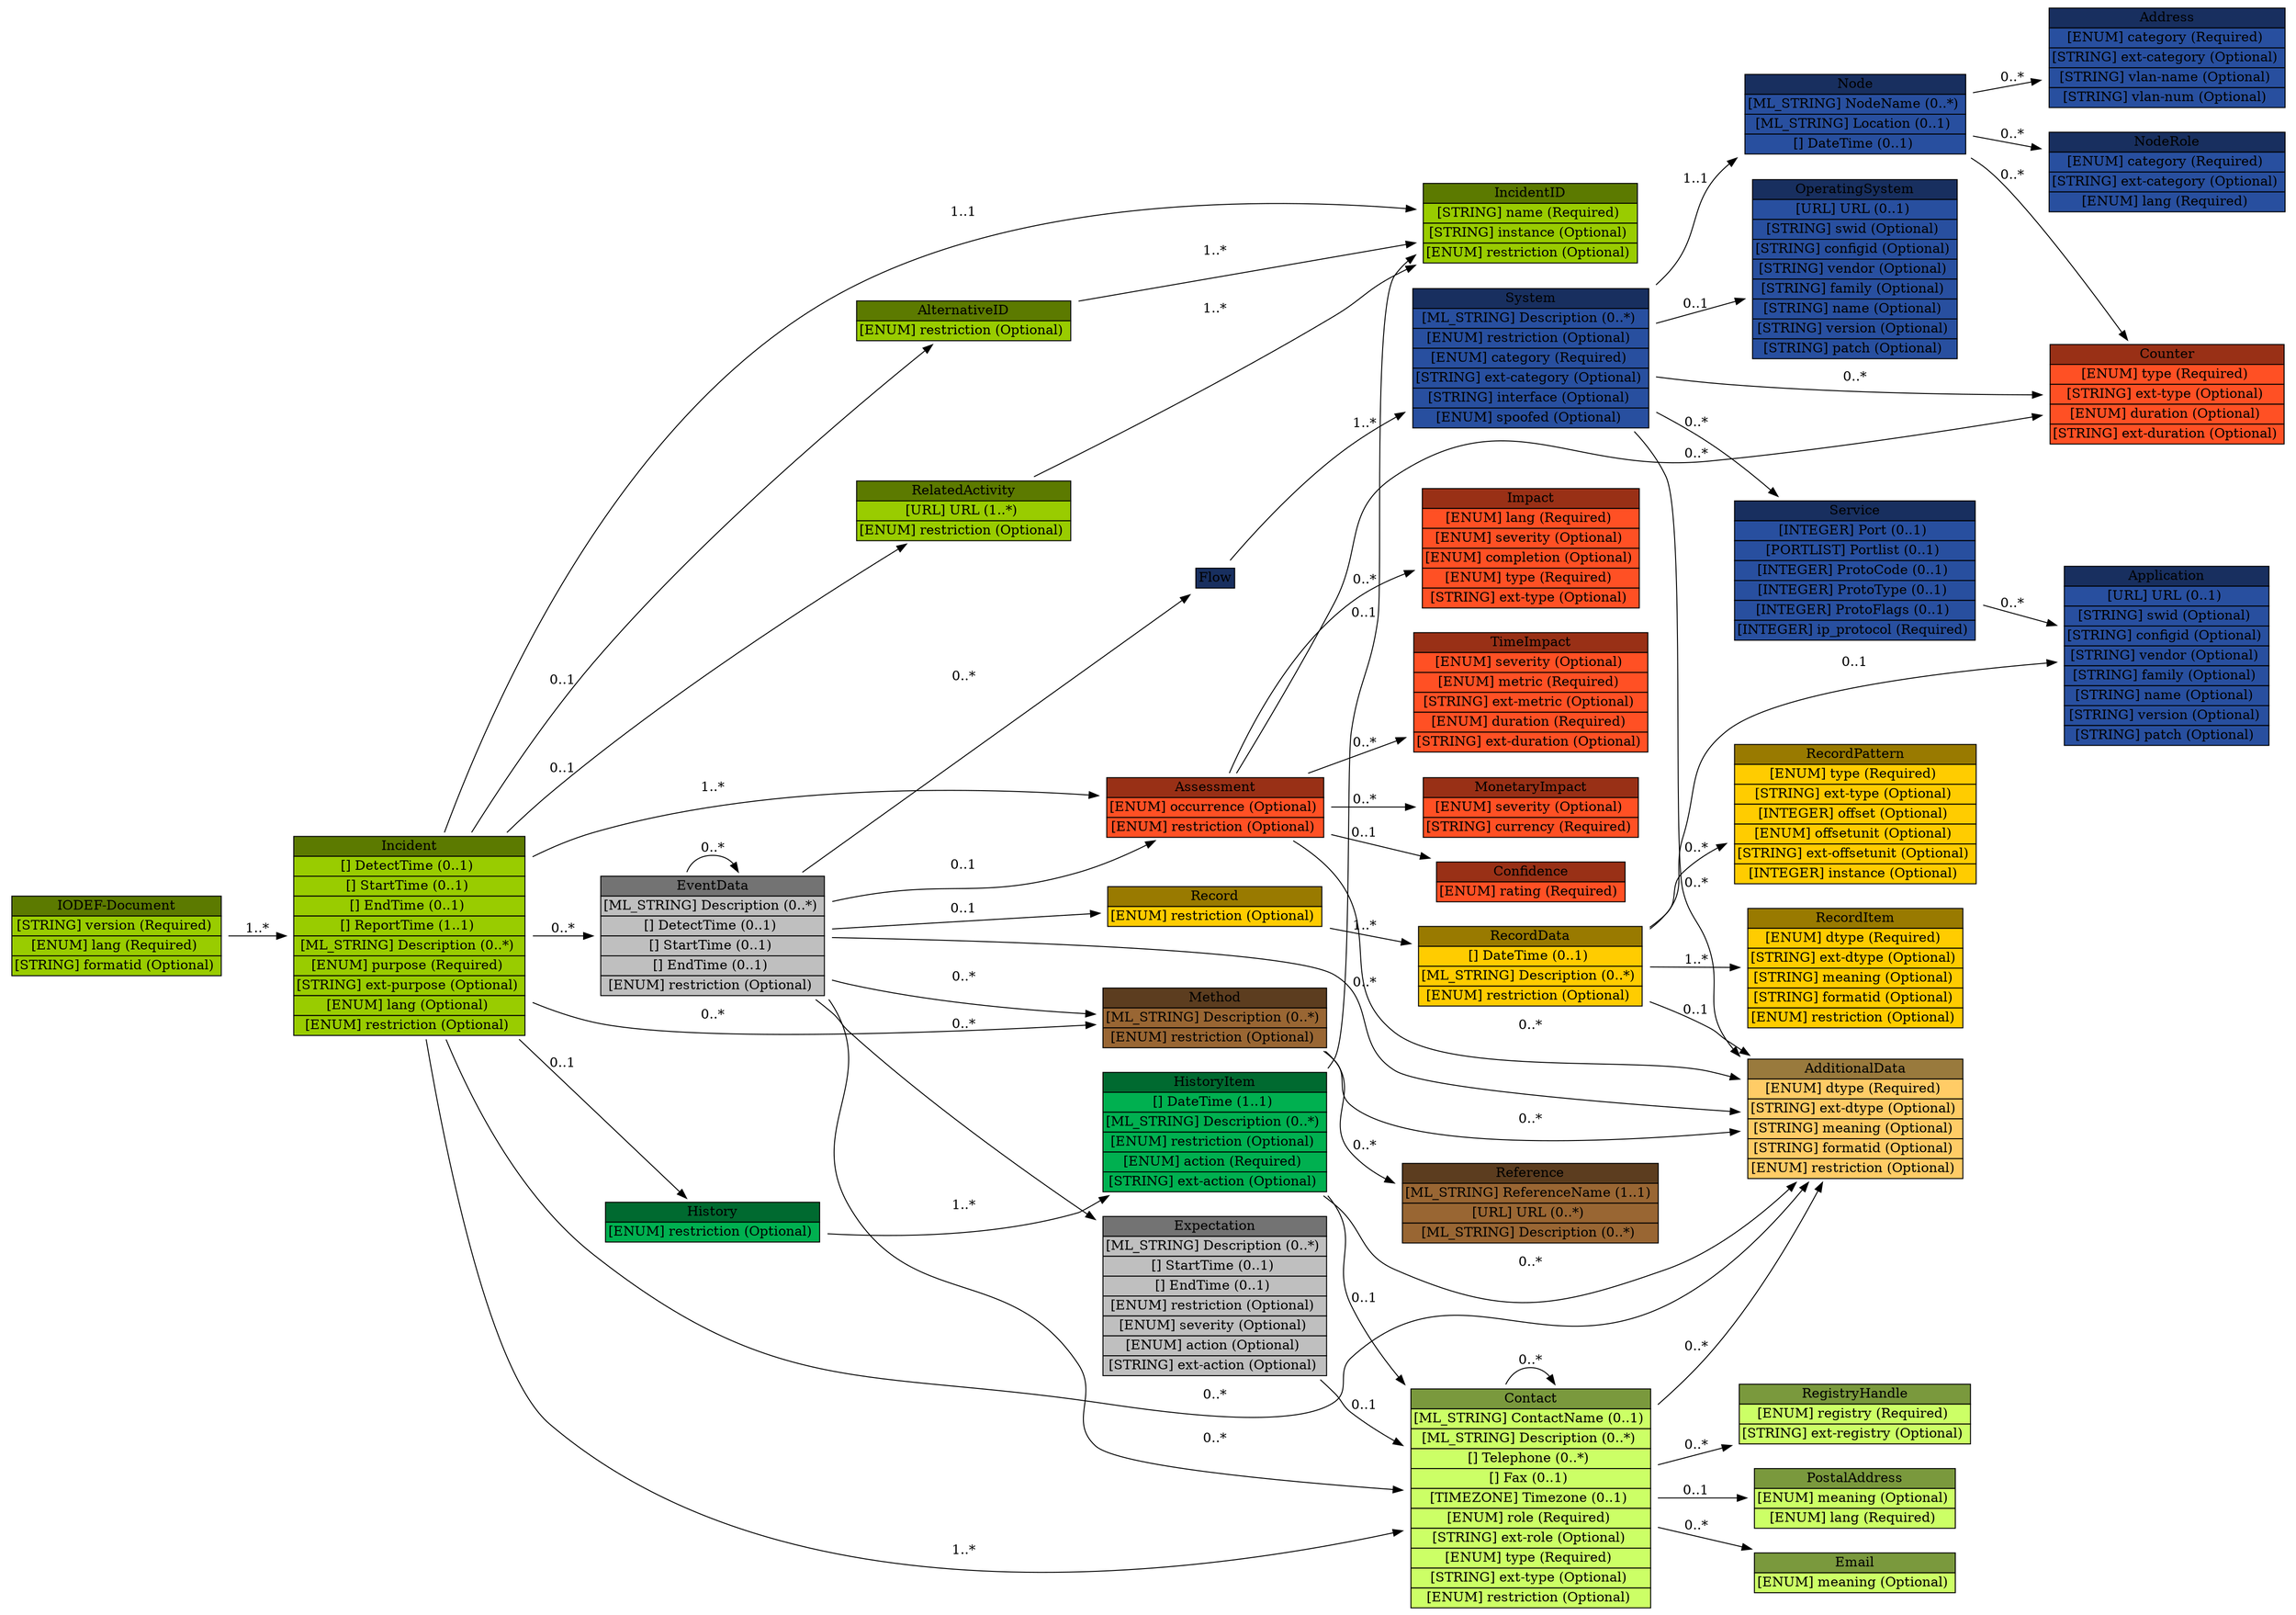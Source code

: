 digraph "IODEF-Document" {
	graph [bb="0,0,2024,1690.5",
		rankdir=LR
	];
	node [label="\N"];
	"IODEF-Document"	 [height=1.2778,
		label=<<table BORDER="0" CELLBORDER="1" CELLSPACING="0"> <tr > <td BGCOLOR="#5c7a00" HREF="/idmef_parser/IODEF/IODEF-Document.html" TITLE="The IODEF-Document class is the top level class in the IODEF data model. All IODEF documents are an instance of this class. ">IODEF-Document</td> </tr>" %<tr><td BGCOLOR="#99CC00"  HREF="/idmef_parser/IODEF/IODEF-Document.html" TITLE="The IODEF specification version number to which this IODEF document conforms.  The value of this attribute MUST be &quot;1.00&quot;">[STRING] version (Required) </td></tr>%<tr><td BGCOLOR="#99CC00"  HREF="/idmef_parser/IODEF/IODEF-Document.html" TITLE="A valid language code per RFC 4646 [7] constrained by the definition of &quot;xs:language&quot;.  The interpretation of this code is described in Section 6.">[ENUM] lang (Required) </td></tr>%<tr><td BGCOLOR="#99CC00"  HREF="/idmef_parser/IODEF/IODEF-Document.html" TITLE="A free-form string to convey processing instructions to the recipient of the document.  Its semantics must be negotiated out-of-band.">[STRING] formatid (Optional) </td></tr>%</table>>,
		pos="97.5,1348.5",
		shape=plaintext,
		width=2.7083];
	Incident	 [height=3.0278,
		label=<<table BORDER="0" CELLBORDER="1" CELLSPACING="0"> <tr > <td BGCOLOR="#5c7a00" HREF="/idmef_parser/IODEF/Incident.html" TITLE="Every incident is represented by an instance of the Incident class. This class provides a standardized representation for commonly exchanged incident data. ">Incident</td> </tr>" %<tr><td BGCOLOR="#99CC00"  HREF="/idmef_parser/IODEF/Incident.html" TITLE="The time the incident was first detected.">[] DetectTime (0..1) </td></tr>%<tr><td BGCOLOR="#99CC00"  HREF="/idmef_parser/IODEF/Incident.html" TITLE="The time the incident started.">[] StartTime (0..1) </td></tr>%<tr><td BGCOLOR="#99CC00"  HREF="/idmef_parser/IODEF/Incident.html" TITLE="The time the incident ended.">[] EndTime (0..1) </td></tr>%<tr><td BGCOLOR="#99CC00"  HREF="/idmef_parser/IODEF/Incident.html" TITLE="The time the incident was reported.">[] ReportTime (1..1) </td></tr>%<tr><td BGCOLOR="#99CC00"  HREF="/idmef_parser/IODEF/Incident.html" TITLE="A free-form textual description of the incident.">[ML_STRING] Description (0..*) </td></tr>%<tr><td BGCOLOR="#99CC00"  HREF="/idmef_parser/IODEF/Incident.html" TITLE="The purpose attribute represents the reason why the IODEF document was created.  It is closely related to the Expectation class (Section 3.13).  This attribute is defined as an enumerated list:">[ENUM] purpose (Required) </td></tr>%<tr><td BGCOLOR="#99CC00"  HREF="/idmef_parser/IODEF/Incident.html" TITLE="A means by which to extend the purpose attribute.  See Section 5.1.">[STRING] ext-purpose (Optional) </td></tr>%<tr><td BGCOLOR="#99CC00"  HREF="/idmef_parser/IODEF/Incident.html" TITLE="A valid language code per RFC 4646 [7] constrained by the definition of &quot;xs:language&quot;.  The interpretation of this code is described in Section 6.">[ENUM] lang (Optional) </td></tr>%<tr><td BGCOLOR="#99CC00"  HREF="/idmef_parser/IODEF/Incident.html" TITLE="This attribute indicates the disclosure guidelines to which the sender expects the recipient to adhere for the information represented in this class and its children.  This guideline provides no security since there are no specified technical means to ensure that the recipient of the document handles the information as the sender requested.">[ENUM] restriction (Optional) </td></tr>%</table>>,
		pos="359,1348.5",
		shape=plaintext,
		width=2.9444];
	"IODEF-Document" -> Incident	 [label="1..*",
		lp="224,1356",
		pos="e,252.58,1348.5 195.13,1348.5 210.5,1348.5 226.53,1348.5 242.28,1348.5"];
	IncidentID	 [height=1.2778,
		label=<<table BORDER="0" CELLBORDER="1" CELLSPACING="0"> <tr > <td BGCOLOR="#5c7a00" HREF="/idmef_parser/IODEF/IncidentID.html" TITLE="The IncidentID class represents an incident tracking number that is unique in the context of the CSIRT and identifies the activity characterized in an IODEF Document. This identifier would serve as an index into the CSIRT incident handling system. The combination of the name attribute and the string in the element content MUST be a globally unique identifier describing the activity. Documents generated by a given CSIRT MUST NOT reuse the same value unless they are referencing the same incident. ">IncidentID</td> </tr>" %<tr><td BGCOLOR="#99CC00"  HREF="/idmef_parser/IODEF/IncidentID.html" TITLE="An identifier describing the CSIRT that created the document.  In order to have a globally unique CSIRT name, the fully qualified domain name associated with the CSIRT MUST be used.">[STRING] name (Required) </td></tr>%<tr><td BGCOLOR="#99CC00"  HREF="/idmef_parser/IODEF/IncidentID.html" TITLE="An identifier referencing a subset of the named incident.">[STRING] instance (Optional) </td></tr>%<tr><td BGCOLOR="#99CC00"  HREF="/idmef_parser/IODEF/IncidentID.html" TITLE="This attribute has been defined in Section 3.2.">[ENUM] restriction (Optional) </td></tr>%</table>>,
		pos="1353.5,1590.5",
		shape=plaintext,
		width=2.6944];
	Incident -> IncidentID	 [label="1..1",
		lp="850,1636",
		pos="e,1256.4,1605.5 431.57,1457.7 457.05,1489.4 488.18,1521.4 523,1543.5 613.29,1600.9 647.21,1598.5 753,1614.5 924.31,1640.3 1126.1,\
1622.5 1246.4,1606.8"];
	AlternativeID	 [height=0.69444,
		label=<<table BORDER="0" CELLBORDER="1" CELLSPACING="0"> <tr > <td BGCOLOR="#5c7a00" HREF="/idmef_parser/IODEF/AlternativeID.html" TITLE="The AlternativeID class lists the incident tracking numbers used by CSIRTs, other than the one generating the document, to refer to the identical activity described the IODEF document. A tracking number listed as an AlternativeID references the same incident detected by ">AlternativeID</td> </tr>" %<tr><td BGCOLOR="#99CC00"  HREF="/idmef_parser/IODEF/AlternativeID.html" TITLE="This attribute has been defined in Section 3.2.">[ENUM] restriction (Optional) </td></tr>%</table>>,
		pos="850,1580.5",
		shape=plaintext,
		width=2.6944];
	Incident -> AlternativeID	 [label="0..1",
		lp="494,1488",
		pos="e,752.71,1568.2 465.01,1453.7 470.96,1458.5 476.98,1463.1 483,1467.5 559.84,1523.1 664.64,1551.8 742.4,1566.3"];
	RelatedActivity	 [height=0.98611,
		label=<<table BORDER="0" CELLBORDER="1" CELLSPACING="0"> <tr > <td BGCOLOR="#5c7a00" HREF="/idmef_parser/IODEF/RelatedActivity.html" TITLE="The RelatedActivity class lists either incident tracking numbers of incidents or URLs (not both) that refer to activity related to the one described in the IODEF document. These references may be to local incident tracking numbers or to those of other CSIRTs. ">RelatedActivity</td> </tr>" %<tr><td BGCOLOR="#99CC00"  HREF="/idmef_parser/IODEF/RelatedActivity.html" TITLE="A URL to activity related to this incident.">[URL] URL (1..*) </td></tr>%<tr><td BGCOLOR="#99CC00"  HREF="/idmef_parser/IODEF/RelatedActivity.html" TITLE="This attribute has been defined in Section 3.2.">[ENUM] restriction (Optional) </td></tr>%</table>>,
		pos="850,1490.5",
		shape=plaintext,
		width=2.6944];
	Incident -> RelatedActivity	 [label="0..1",
		lp="494,1456",
		pos="e,752.89,1492.4 465.27,1428.6 483.73,1439.6 503.35,1449.4 523,1456.5 593.41,1481.8 677.48,1490.1 742.61,1492.1"];
	Assessment	 [height=0.98611,
		label=<<table BORDER="0" CELLBORDER="1" CELLSPACING="0"> <tr > <td BGCOLOR="#993016" HREF="/idmef_parser/IODEF/Assessment.html" TITLE="The Assessment class describes the technical and non-technical repercussions of the incident on the CSIRT&#39;s constituency. ">Assessment</td> </tr>" %<tr><td BGCOLOR="#FF5024"  HREF="/idmef_parser/IODEF/Assessment.html" TITLE="Specifies whether the assessment is describing actual or potential outcomes.  The default is &quot;actual&quot; and is assumed if not specified.">[ENUM] occurrence (Optional) </td></tr>%<tr><td BGCOLOR="#FF5024"  HREF="/idmef_parser/IODEF/Assessment.html" TITLE="This attribute is defined in Section 3.2.">[ENUM] restriction (Optional) </td></tr>%</table>>,
		pos="1071,676.5",
		shape=plaintext,
		width=2.7639];
	Incident -> Assessment	 [label="1..*",
		lp="629,853",
		pos="e,971.25,682.16 364.89,1239.3 376.09,1124.4 411.69,946.69 523,845.5 645.5,734.13 840.16,696.14 961.22,683.19"];
	AdditionalData	 [height=1.8611,
		label=<<table BORDER="0" CELLBORDER="1" CELLSPACING="0"> <tr > <td BGCOLOR="#997a3d" HREF="/idmef_parser/IODEF/AdditionalData.html" TITLE="The AdditionalData class serves as an extension mechanism for information not otherwise represented in the data model. For relatively simple information, atomic data types (e.g., integers, strings) are provided with a mechanism to annotate their meaning. The class can also be used to extend the data model (and the associated Schema) to support proprietary extensions by encapsulating entire XML documents conforming to another Schema (e.g., IDMEF). A detailed discussion for extending the data model and the schema can be found in Section 5. ">AdditionalData</td> </tr>" %<tr><td BGCOLOR="#FFCC66"  HREF="/idmef_parser/IODEF/AdditionalData.html" TITLE="The data type of the element content.  The permitted values for this attribute are shown below.  The default value is &quot;string&quot;.">[ENUM] dtype (Required) </td></tr>%<tr><td BGCOLOR="#FFCC66"  HREF="/idmef_parser/IODEF/AdditionalData.html" TITLE="A means by which to extend the dtype attribute.  See Section 5.1.">[STRING] ext-dtype (Optional) </td></tr>%<tr><td BGCOLOR="#FFCC66"  HREF="/idmef_parser/IODEF/AdditionalData.html" TITLE="A free-form description of the element content.">[STRING] meaning (Optional) </td></tr>%<tr><td BGCOLOR="#FFCC66"  HREF="/idmef_parser/IODEF/AdditionalData.html" TITLE="An identifier referencing the format and semantics of the element content.">[STRING] formatid (Optional) </td></tr>%<tr><td BGCOLOR="#FFCC66"  HREF="/idmef_parser/IODEF/AdditionalData.html" TITLE="This attribute has been defined in Section 3.2.">[ENUM] restriction (Optional) </td></tr>%</table>>,
		pos="1640.5,1000.5",
		shape=plaintext,
		width=2.7639];
	Incident -> AdditionalData	 [label="0..*",
		lp="1071,340",
		pos="e,1597.8,933.3 365.68,1239.3 382.3,976.88 442.04,332.5 628,332.5 628,332.5 628,332.5 1354.5,332.5 1407.4,332.5 1435.1,313.58 1472,\
351.5 1539.9,421.24 1501.1,692.6 1530,785.5 1545.1,833.84 1570.3,884.45 1592.8,924.42"];
	Method	 [height=0.98611,
		label=<<table BORDER="0" CELLBORDER="1" CELLSPACING="0"> <tr > <td BGCOLOR="#5c3d1f" HREF="/idmef_parser/IODEF/Method.html" TITLE="The Method class describes the methodology used by the intruder to perpetrate the events of the incident. This class consists of a list of references describing the attack method and a free form description of the technique. ">Method</td> </tr>" %<tr><td BGCOLOR="#996633"  HREF="/idmef_parser/IODEF/Method.html" TITLE="A free-form text description of the methodology used by the intruder.">[ML_STRING] Description (0..*) </td></tr>%<tr><td BGCOLOR="#996633"  HREF="/idmef_parser/IODEF/Method.html" TITLE="This attribute is defined in Section 3.2.">[ENUM] restriction (Optional) </td></tr>%</table>>,
		pos="1071,924.5",
		shape=plaintext,
		width=2.9444];
	Incident -> Method	 [label="0..*",
		lp="629,936",
		pos="e,964.85,891.57 370.44,1239.2 386.1,1140.9 425.24,1001.2 523,928.5 647.16,836.18 834.83,859.75 954.89,889.09"];
	Contact	 [height=3.3194,
		label=<<table BORDER="0" CELLBORDER="1" CELLSPACING="0"> <tr > <td BGCOLOR="#7a993d" HREF="/idmef_parser/IODEF/Contact.html" TITLE="The Contact class describes contact information for organizations and personnel involved in the incident. This class allows for the naming of the involved party, specifying contact information for them, and identifying their role in the incident. ">Contact</td> </tr>" %<tr><td BGCOLOR="#CCFF66"  HREF="/idmef_parser/IODEF/Contact.html" TITLE="The name of the contact.  The contact may either be an organization or a person.  The type attribute disambiguates the semantics.">[ML_STRING] ContactName (0..1) </td></tr>%<tr><td BGCOLOR="#CCFF66"  HREF="/idmef_parser/IODEF/Contact.html" TITLE="A free-form description of this contact.  In the case of a person, this is often the organizational title of the individual.">[ML_STRING] Description (0..*) </td></tr>%<tr><td BGCOLOR="#CCFF66"  HREF="/idmef_parser/IODEF/Contact.html" TITLE="The telephone number of the contact.">[] Telephone (0..*) </td></tr>%<tr><td BGCOLOR="#CCFF66"  HREF="/idmef_parser/IODEF/Contact.html" TITLE="The facsimile telephone number of the contact.">[] Fax (0..1) </td></tr>%<tr><td BGCOLOR="#CCFF66"  HREF="/idmef_parser/IODEF/Contact.html" TITLE="The timezone in which the contact resides formatted according to Section 2.9.">[TIMEZONE] Timezone (0..1) </td></tr>%<tr><td BGCOLOR="#CCFF66"  HREF="/idmef_parser/IODEF/Contact.html" TITLE="Indicates the role the contact fulfills.  This attribute is defined as an enumerated list:">[ENUM] role (Required) </td></tr>%<tr><td BGCOLOR="#CCFF66"  HREF="/idmef_parser/IODEF/Contact.html" TITLE="A means by which to extend the role attribute. See Section 5.1.">[STRING] ext-role (Optional) </td></tr>%<tr><td BGCOLOR="#CCFF66"  HREF="/idmef_parser/IODEF/Contact.html" TITLE="Indicates the type of contact being described. This attribute is defined as an enumerated list:">[ENUM] type (Required) </td></tr>%<tr><td BGCOLOR="#CCFF66"  HREF="/idmef_parser/IODEF/Contact.html" TITLE="A means by which to extend the type attribute. See Section 5.1.">[STRING] ext-type (Optional) </td></tr>%<tr><td BGCOLOR="#CCFF66"  HREF="/idmef_parser/IODEF/Contact.html" TITLE="This attribute is defined in Section 3.2.">[ENUM] restriction (Optional) </td></tr>%</table>>,
		pos="1353.5,1366.5",
		shape=plaintext,
		width=3.1111];
	Incident -> Contact	 [label="1..*",
		lp="850,1367",
		pos="e,1241.1,1364.5 465.28,1350.4 650.76,1353.8 1034.7,1360.7 1231.1,1364.3"];
	EventData	 [height=1.8611,
		label=<<table BORDER="0" CELLBORDER="1" CELLSPACING="0"> <tr > <td BGCOLOR="#737373" HREF="/idmef_parser/IODEF/EventData.html" TITLE="The EventData class describes a particular event of the incident for a given set of hosts or networks. This description includes the systems from which the activity originated and those targeted, an assessment of the techniques used by the intruder, the impact of the activity on the organization, and any forensic evidence discovered. ">EventData</td> </tr>" %<tr><td BGCOLOR="#bfbfbf"  HREF="/idmef_parser/IODEF/EventData.html" TITLE="A free-form textual description of the event.">[ML_STRING] Description (0..*) </td></tr>%<tr><td BGCOLOR="#bfbfbf"  HREF="/idmef_parser/IODEF/EventData.html" TITLE="The time the event was detected.">[] DetectTime (0..1) </td></tr>%<tr><td BGCOLOR="#bfbfbf"  HREF="/idmef_parser/IODEF/EventData.html" TITLE="The time the event started.">[] StartTime (0..1) </td></tr>%<tr><td BGCOLOR="#bfbfbf"  HREF="/idmef_parser/IODEF/EventData.html" TITLE="The time the event ended.">[] EndTime (0..1) </td></tr>%<tr><td BGCOLOR="#bfbfbf"  HREF="/idmef_parser/IODEF/EventData.html" TITLE="This attribute is defined in Section 3.2.">[ENUM] restriction (Optional) </td></tr>%</table>>,
		pos="629,1019.5",
		shape=plaintext,
		width=2.9444];
	Incident -> EventData	 [label="0..*",
		lp="494,1202",
		pos="e,573.35,1086.6 448.87,1239.4 487.6,1191.9 532.02,1137.3 566.94,1094.5"];
	History	 [height=0.69444,
		label=<<table BORDER="0" CELLBORDER="1" CELLSPACING="0"> <tr > <td BGCOLOR="#006a30" HREF="/idmef_parser/IODEF/History.html" TITLE="The History class is a log of the significant events or actions performed by the involved parties during the course of handling the incident. ">History</td> </tr>" %<tr><td BGCOLOR="#00B050"  HREF="/idmef_parser/IODEF/History.html" TITLE="This attribute is defined in Section 3.2.">[ENUM] restriction (Optional) </td></tr>%</table>>,
		pos="629,1422.5",
		shape=plaintext,
		width=2.6944];
	Incident -> History	 [label="0..1",
		lp="494,1396",
		pos="e,537.05,1397.4 465.15,1377.5 485.57,1383.2 506.92,1389.1 527.19,1394.7"];
	AlternativeID -> IncidentID	 [label="1..*",
		lp="1071,1595",
		pos="e,1256.3,1588.6 947.1,1582.4 1032.7,1584.1 1157.7,1586.6 1246.2,1588.4"];
	RelatedActivity -> IncidentID	 [label="1..*",
		lp="1071,1569",
		pos="e,1256.2,1574.7 947.3,1515.5 953.28,1516.9 959.21,1518.2 965,1519.5 1059.5,1540.1 1167.8,1559.6 1245.9,1573"];
	Impact	 [height=1.8611,
		label=<<table BORDER="0" CELLBORDER="1" CELLSPACING="0"> <tr > <td BGCOLOR="#993016" HREF="/idmef_parser/IODEF/Impact.html" TITLE="The Impact class allows for categorizing and describing the technical impact of the incident on the network of an organization. ">Impact</td> </tr>" %<tr><td BGCOLOR="#FF5024"  HREF="/idmef_parser/IODEF/Impact.html" TITLE="A valid language code per RFC 4646 [7] constrained by the definition of &quot;xs:language&quot;.  The interpretation of this code is described in Section 6.">[ENUM] lang (Required) </td></tr>%<tr><td BGCOLOR="#FF5024"  HREF="/idmef_parser/IODEF/Impact.html" TITLE="An estimate of the relative severity of the activity.  The permitted values are shown below.  There is no default value.">[ENUM] severity (Optional) </td></tr>%<tr><td BGCOLOR="#FF5024"  HREF="/idmef_parser/IODEF/Impact.html" TITLE="An indication whether the described activity was successful.  The permitted values are shown below.  There is no default value.">[ENUM] completion (Optional) </td></tr>%<tr><td BGCOLOR="#FF5024"  HREF="/idmef_parser/IODEF/Impact.html" TITLE="Classifies the malicious activity into incident categories.  The permitted values are shown below.  The default value is &quot;other&quot;.">[ENUM] type (Required) </td></tr>%<tr><td BGCOLOR="#FF5024"  HREF="/idmef_parser/IODEF/Impact.html" TITLE="A means by which to extend the type attribute. See Section 5.1.">[STRING] ext-type (Optional) </td></tr>%</table>>,
		pos="1353.5,427.5",
		shape=plaintext,
		width=2.7917];
	Assessment -> Impact	 [label="0..*",
		lp="1206,546",
		pos="e,1252.9,489.48 1101,640.96 1132,604.2 1183.6,546.29 1235,503.5 1238.2,500.83 1241.5,498.18 1244.9,495.55"];
	TimeImpact	 [height=1.8611,
		label=<<table BORDER="0" CELLBORDER="1" CELLSPACING="0"> <tr > <td BGCOLOR="#993016" HREF="/idmef_parser/IODEF/TimeImpact.html" TITLE="The TimeImpact class describes the impact of the incident on an organization as a function of time. It provides a way to convey down time and recovery time. ">TimeImpact</td> </tr>" %<tr><td BGCOLOR="#FF5024"  HREF="/idmef_parser/IODEF/TimeImpact.html" TITLE="An estimate of the relative severity of the activity.  The permitted values are shown below.  There is no default value.">[ENUM] severity (Optional) </td></tr>%<tr><td BGCOLOR="#FF5024"  HREF="/idmef_parser/IODEF/TimeImpact.html" TITLE="Defines the metric in which the time is expressed.  The permitted values are shown below.  There is no default value.">[ENUM] metric (Required) </td></tr>%<tr><td BGCOLOR="#FF5024"  HREF="/idmef_parser/IODEF/TimeImpact.html" TITLE="A means by which to extend the metric attribute.  See Section 5.1.">[STRING] ext-metric (Optional) </td></tr>%<tr><td BGCOLOR="#FF5024"  HREF="/idmef_parser/IODEF/TimeImpact.html" TITLE="Defines a unit of time, that when combined with the metric attribute, fully describes a metric of impact that will be conveyed in the element content.  The permitted values are shown below.  The default value is &quot;hour&quot;.">[ENUM] duration (Required) </td></tr>%<tr><td BGCOLOR="#FF5024"  HREF="/idmef_parser/IODEF/TimeImpact.html" TITLE="A means by which to extend the duration attribute.  See Section 5.1.">[STRING] ext-duration (Optional) </td></tr>%</table>>,
		pos="1353.5,737.5",
		shape=plaintext,
		width=2.9722];
	Assessment -> TimeImpact	 [label="0..*",
		lp="1206,715",
		pos="e,1246.4,714.43 1170.9,698.01 1192.1,702.62 1214.7,707.53 1236.5,712.27"];
	MonetaryImpact	 [height=0.98611,
		label=<<table BORDER="0" CELLBORDER="1" CELLSPACING="0"> <tr > <td BGCOLOR="#993016" HREF="/idmef_parser/IODEF/MonetaryImpact.html" TITLE="The MonetaryImpact class describes the financial impact of the activity on an organization. For example, this impact may consider losses due to the cost of the investigation or recovery, diminished ">MonetaryImpact</td> </tr>" %<tr><td BGCOLOR="#FF5024"  HREF="/idmef_parser/IODEF/MonetaryImpact.html" TITLE="An estimate of the relative severity of the activity.  The permitted values are shown below.  There is no default value.">[ENUM] severity (Optional) </td></tr>%<tr><td BGCOLOR="#FF5024"  HREF="/idmef_parser/IODEF/MonetaryImpact.html" TITLE="Defines the currency in which the monetary impact is expressed.  The permitted values are defined in ISO 4217:2001, Codes for the representation of currencies and funds [14].  There is no default value.">[STRING] currency (Required) </td></tr>%</table>>,
		pos="1353.5,616.5",
		shape=plaintext,
		width=2.7361];
	Assessment -> MonetaryImpact	 [label="0..*",
		lp="1206,658",
		pos="e,1255,637.36 1170.9,655.35 1194.9,650.22 1220.6,644.71 1245,639.5"];
	Counter	 [height=1.5694,
		label=<<table BORDER="0" CELLBORDER="1" CELLSPACING="0"> <tr > <td BGCOLOR="#993016" HREF="/idmef_parser/IODEF/Counter.html" TITLE="The Counter class summarize multiple occurrences of some event, or conveys counts or rates on various features (e.g., packets, sessions, events). ">Counter</td> </tr>" %<tr><td BGCOLOR="#FF5024"  HREF="/idmef_parser/IODEF/Counter.html" TITLE="Specifies the units of the element content.">[ENUM] type (Required) </td></tr>%<tr><td BGCOLOR="#FF5024"  HREF="/idmef_parser/IODEF/Counter.html" TITLE="A means by which to extend the type attribute. See Section 5.1.">[STRING] ext-type (Optional) </td></tr>%<tr><td BGCOLOR="#FF5024"  HREF="/idmef_parser/IODEF/Counter.html" TITLE="If present, the Counter class represents a rate rather than a count over the entire event.  In that case, this attribute specifies the denominator of the rate (where the type attribute specified the nominator).  The possible values of this attribute are defined in Section 3.10.2">[ENUM] duration (Optional) </td></tr>%<tr><td BGCOLOR="#FF5024"  HREF="/idmef_parser/IODEF/Counter.html" TITLE="A means by which to extend the duration attribute.  See Section 5.1.">[STRING] ext-duration (Optional) </td></tr>%</table>>,
		pos="1916.5,56.5",
		shape=plaintext,
		width=2.9722];
	Assessment -> Counter	 [label="0..*",
		lp="1501,35",
		pos="e,1809.3,34.479 1085.5,640.96 1107.6,581.75 1151.5,458.8 1177,351.5 1189.1,300.74 1180.9,285.72 1195,235.5 1207.5,191.01 1201.6,\
171.46 1235,139.5 1385.3,-4.3959 1647.8,9.5577 1799.1,32.86"];
	Confidence	 [height=0.69444,
		label=<<table BORDER="0" CELLBORDER="1" CELLSPACING="0"> <tr > <td BGCOLOR="#993016" HREF="/idmef_parser/IODEF/Confidence.html" TITLE="The Confidence class represents a best estimate of the validity and accuracy of the described impact (see Section 3.10) of the incident activity. This estimate can be expressed as a category or a numeric calculation. ">Confidence</td> </tr>" %<tr><td BGCOLOR="#FF5024"  HREF="/idmef_parser/IODEF/Confidence.html" TITLE="A rating of the analytical validity of the specified Assessment.  The permitted values are shown below. There is no default value.">[ENUM] rating (Required) </td></tr>%</table>>,
		pos="1353.5,537.5",
		shape=plaintext,
		width=2.4028];
	Assessment -> Confidence	 [label="0..1",
		lp="1206,599",
		pos="e,1266.7,559.15 1119.1,640.91 1150.6,618.49 1193.6,590.32 1235,571.5 1242.1,568.28 1249.5,565.29 1257.1,562.53"];
	Assessment -> AdditionalData	 [label="0..*",
		lp="1353.5,857",
		pos="e,1582.4,933.4 1103.1,712 1133.4,744.06 1182.5,789.73 1235,813.5 1332.1,857.41 1375.7,803.91 1472,849.5 1510.5,867.73 1546.5,897.73 \
1575.2,926.21"];
	Method -> AdditionalData	 [label="0..*",
		lp="1353.5,1006",
		pos="e,1540.6,1000.6 1175,960.06 1194.7,965.73 1215.3,970.91 1235,974.5 1334,992.61 1448.7,998.6 1530.6,1000.4"];
	Reference	 [height=1.2778,
		label=<<table BORDER="0" CELLBORDER="1" CELLSPACING="0"> <tr > <td BGCOLOR="#5c3d1f" HREF="/idmef_parser/IODEF/Reference.html" TITLE="The Reference class is a reference to a vulnerability, IDS alert, malware sample, advisory, or attack technique. A reference consists of a name, a URL to this reference, and an optional description. ">Reference</td> </tr>" %<tr><td BGCOLOR="#996633"  HREF="/idmef_parser/IODEF/Reference.html" TITLE="Name of the reference.">[ML_STRING] ReferenceName (1..1) </td></tr>%<tr><td BGCOLOR="#996633"  HREF="/idmef_parser/IODEF/Reference.html" TITLE="A URL associated with the reference.">[URL] URL (0..*) </td></tr>%<tr><td BGCOLOR="#996633"  HREF="/idmef_parser/IODEF/Reference.html" TITLE="A free-form text description of this reference.">[ML_STRING] Description (0..*) </td></tr>%</table>>,
		pos="1353.5,919.5",
		shape=plaintext,
		width=3.2917];
	Method -> Reference	 [label="0..*",
		lp="1206,930",
		pos="e,1234.9,921.6 1177.2,922.62 1192.7,922.35 1208.7,922.06 1224.5,921.78"];
	Contact -> AdditionalData	 [label="0..*",
		lp="1501,1175",
		pos="e,1542.6,1067.6 1458.7,1246.7 1463.5,1239.4 1467.9,1231.9 1472,1224.5 1484.7,1201.2 1480.4,1192.3 1490,1167.5 1491.9,1162.6 1526.7,\
1085.6 1530,1081.5 1531.8,1079.3 1533.7,1077.1 1535.7,1074.9"];
	Contact -> Contact	 [label="0..*",
		lp="1353.5,1511.5",
		pos="e,1375.3,1486.2 1331.7,1486.2 1336.3,1497.1 1343.5,1504 1353.5,1504 1360.4,1504 1365.9,1500.8 1370.2,1495.2"];
	RegistryHandle	 [height=0.98611,
		label=<<table BORDER="0" CELLBORDER="1" CELLSPACING="0"> <tr > <td BGCOLOR="#7a993d" HREF="/idmef_parser/IODEF/RegistryHandle.html" TITLE="The RegistryHandle class represents a handle into an Internet registry or community-specific database. The handle is specified in the element content and the type attribute specifies the database. ">RegistryHandle</td> </tr>" %<tr><td BGCOLOR="#CCFF66"  HREF="/idmef_parser/IODEF/RegistryHandle.html" TITLE="The database to which the handle belongs.  The default value is &#39;local&#39;.  The possible values are:">[ENUM] registry (Required) </td></tr>%<tr><td BGCOLOR="#CCFF66"  HREF="/idmef_parser/IODEF/RegistryHandle.html" TITLE="A means by which to extend the registry attribute.  See Section 5.1.">[STRING] ext-registry (Optional) </td></tr>%</table>>,
		pos="1640.5,1586.5",
		shape=plaintext,
		width=2.9167];
	Contact -> RegistryHandle	 [label="0..*",
		lp="1501,1534",
		pos="e,1545.6,1550.9 1461.5,1486.2 1482.9,1506.2 1506.2,1525.7 1530,1541.5 1532.2,1542.9 1534.4,1544.4 1536.7,1545.7"];
	PostalAddress	 [height=0.98611,
		label=<<table BORDER="0" CELLBORDER="1" CELLSPACING="0"> <tr > <td BGCOLOR="#7a993d" HREF="/idmef_parser/IODEF/PostalAddress.html" TITLE="The PostalAddress class specifies a postal address formatted according to the POSTAL data type (Section 2.11). ">PostalAddress</td> </tr>" %<tr><td BGCOLOR="#CCFF66"  HREF="/idmef_parser/IODEF/PostalAddress.html" TITLE="A free-form description of the element content.">[ENUM] meaning (Optional) </td></tr>%<tr><td BGCOLOR="#CCFF66"  HREF="/idmef_parser/IODEF/PostalAddress.html" TITLE="A valid language code per RFC 4646 [7] constrained by the definition of &quot;xs:language&quot;.  The interpretation of this code is described in Section 6.">[ENUM] lang (Required) </td></tr>%</table>>,
		pos="1640.5,1497.5",
		shape=plaintext,
		width=2.5972];
	Contact -> PostalAddress	 [label="0..1",
		lp="1501,1452",
		pos="e,1551.4,1461.9 1465.9,1422.4 1487,1432.7 1509.1,1443.1 1530,1452.5 1533.9,1454.3 1537.9,1456 1541.9,1457.8"];
	Email	 [height=0.69444,
		label=<<table BORDER="0" CELLBORDER="1" CELLSPACING="0"> <tr > <td BGCOLOR="#7a993d" HREF="/idmef_parser/IODEF/Email.html" TITLE="The Email class specifies an email address formatted according to EMAIL data type (Section 2.14). ">Email</td> </tr>" %<tr><td BGCOLOR="#CCFF66"  HREF="/idmef_parser/IODEF/Email.html" TITLE="A free-form description of the element content (e.g., hours of coverage for a given number).">[ENUM] meaning (Optional) </td></tr>%</table>>,
		pos="1640.5,1665.5",
		shape=plaintext,
		width=2.5972];
	Contact -> Email	 [label="0..*",
		lp="1501,1621",
		pos="e,1546.8,1641.4 1439.1,1486.4 1450.3,1502.8 1461.6,1519.5 1472,1535.5 1499,1576.9 1491.1,1599.9 1530,1630.5 1532.6,1632.5 1535.3,\
1634.5 1538.1,1636.3"];
	EventData -> Assessment	 [label="0..1",
		lp="850,926",
		pos="e,1024.2,712.19 716.14,952.35 805.22,882.91 941.51,776.66 1016.3,718.37"];
	EventData -> AdditionalData	 [label="0..*",
		lp="1206,1025",
		pos="e,1540.9,1012.6 735.24,1018.3 801.23,1017.6 888.08,1016.8 965,1016.5 1059.2,1016.1 1082.8,1015.7 1177,1016.5 1202.8,1016.7 1209.2,\
1017.3 1235,1017.5 1340.3,1018.4 1366.7,1021.4 1472,1017.5 1491,1016.8 1511.2,1015.3 1530.7,1013.6"];
	EventData -> Method	 [label="0..*",
		lp="850,976",
		pos="e,964.71,942.84 735.03,973.76 741.05,971.82 747.07,970.05 753,968.5 837.01,946.55 861.07,957.92 947,945.5 949.53,945.13 952.09,944.76 \
954.67,944.37"];
	EventData -> Contact	 [label="0..*",
		lp="1071,1327",
		pos="e,1241.4,1335.5 684.62,1086.7 704.8,1109.3 728.7,1133.8 753,1153.5 838.02,1222.3 862.7,1239.8 965,1278.5 1054.8,1312.5 1083.5,1298 \
1177,1319.5 1194.7,1323.6 1213.4,1328.2 1231.6,1332.9"];
	EventData -> EventData	 [label="0..*",
		lp="629,1112",
		pos="e,652.03,1086.8 605.97,1086.8 609.42,1097.3 617.09,1104.5 629,1104.5 637,1104.5 643.09,1101.3 647.27,1096"];
	Flow	 [height=0.5,
		label=<<table BORDER="0" CELLBORDER="1" CELLSPACING="0"> <tr > <td BGCOLOR="#182f5f" HREF="/idmef_parser/IODEF/Flow.html" TITLE="The Flow class groups related the source and target hosts. ">Flow</td> </tr>" %</table>>,
		pos="1071,252.5",
		shape=plaintext,
		width=0.75];
	EventData -> Flow	 [label="0..*",
		lp="850,767",
		pos="e,1043.7,261.65 710.37,952.21 720.01,940.89 728.66,928.54 735,915.5 765.52,852.73 733.85,826.61 753,759.5 813.56,547.29 813.99,471.42 \
965,310.5 984.12,290.13 1012,275.18 1034.3,265.57"];
	Expectation	 [height=2.4444,
		label=<<table BORDER="0" CELLBORDER="1" CELLSPACING="0"> <tr > <td BGCOLOR="#737373" HREF="/idmef_parser/IODEF/Expectation.html" TITLE="The Expectation class conveys to the recipient of the IODEF document the actions the sender is requesting. The scope of the requested action is limited to purview of the EventData class in which this class is aggregated. ">Expectation</td> </tr>" %<tr><td BGCOLOR="#bfbfbf"  HREF="/idmef_parser/IODEF/Expectation.html" TITLE="A free-form description of the desired action(s).">[ML_STRING] Description (0..*) </td></tr>%<tr><td BGCOLOR="#bfbfbf"  HREF="/idmef_parser/IODEF/Expectation.html" TITLE="The time at which the action should be performed.  A timestamp that is earlier than the ReportTime specified in the Incident class denotes that the expectation should be fulfilled as soon as possible.  The absence of this element leaves the execution of the expectation to the discretion of the recipient.">[] StartTime (0..1) </td></tr>%<tr><td BGCOLOR="#bfbfbf"  HREF="/idmef_parser/IODEF/Expectation.html" TITLE="The time by which the action should be completed. If the action is not carried out by this time, it should no longer be performed.">[] EndTime (0..1) </td></tr>%<tr><td BGCOLOR="#bfbfbf"  HREF="/idmef_parser/IODEF/Expectation.html" TITLE="This attribute is defined in Section 3.2.">[ENUM] restriction (Optional) </td></tr>%<tr><td BGCOLOR="#bfbfbf"  HREF="/idmef_parser/IODEF/Expectation.html" TITLE="Indicates the desired priority of the action. This attribute is an enumerated list with no default value, and the semantics of these relative measures are context dependent.">[ENUM] severity (Optional) </td></tr>%<tr><td BGCOLOR="#bfbfbf"  HREF="/idmef_parser/IODEF/Expectation.html" TITLE="Classifies the type of action requested.  This attribute is an enumerated list with no default value.">[ENUM] action (Optional) </td></tr>%<tr><td BGCOLOR="#bfbfbf"  HREF="/idmef_parser/IODEF/Expectation.html" TITLE="A means by which to extend the action attribute.  See Section 5.1.">[STRING] ext-action (Optional) </td></tr>%</table>>,
		pos="1071,1181.5",
		shape=plaintext,
		width=2.9444];
	EventData -> Expectation	 [label="0..*",
		lp="850,1142",
		pos="e,964.96,1142.8 735.11,1058.2 801.52,1082.6 887.33,1114.2 955.47,1139.3"];
	Record	 [height=0.69444,
		label=<<table BORDER="0" CELLBORDER="1" CELLSPACING="0"> <tr > <td BGCOLOR="#997a00" HREF="/idmef_parser/IODEF/Record.html" TITLE="The Record class is a container class for log and audit data that provides supportive information about the incident. The source of this data will often be the output of monitoring tools. These logs should substantiate the activity described in the document. ">Record</td> </tr>" %<tr><td BGCOLOR="#ffcc00"  HREF="/idmef_parser/IODEF/Record.html" TITLE="This attribute has been defined in Section 3.2.">[ENUM] restriction (Optional) </td></tr>%</table>>,
		pos="1071,1050.5",
		shape=plaintext,
		width=2.6944];
	EventData -> Record	 [label="0..1",
		lp="850,1049",
		pos="e,973.98,1043.7 735.11,1026.9 804.29,1031.8 894.53,1038.1 963.9,1043"];
	System	 [height=2.1528,
		label=<<table BORDER="0" CELLBORDER="1" CELLSPACING="0"> <tr > <td BGCOLOR="#182f5f" HREF="/idmef_parser/IODEF/System.html" TITLE="The System class describes a system or network involved in an event. The systems or networks represented by this class are categorized according to the role they played in the incident through the category attribute. The value of this category attribute dictates the semantics of the aggregated classes in the System class. If the category attribute has a value of &quot;source&quot;, then the aggregated classes denote the machine and service from which the activity is originating. With a category attribute value of &quot;target&quot; or &quot;intermediary&quot;, then the machine or service is the one targeted in the activity. A value of &quot;sensor&quot; dictates that this System was part of an instrumentation to monitor the network. ">System</td> </tr>" %<tr><td BGCOLOR="#284f9f"  HREF="/idmef_parser/IODEF/System.html" TITLE="A free-form text description of the System.">[ML_STRING] Description (0..*) </td></tr>%<tr><td BGCOLOR="#284f9f"  HREF="/idmef_parser/IODEF/System.html" TITLE="This attribute is defined in Section 3.2.">[ENUM] restriction (Optional) </td></tr>%<tr><td BGCOLOR="#284f9f"  HREF="/idmef_parser/IODEF/System.html" TITLE="Classifies the role the host or network played in the incident.  The possible values are:">[ENUM] category (Required) </td></tr>%<tr><td BGCOLOR="#284f9f"  HREF="/idmef_parser/IODEF/System.html" TITLE="A means by which to extend the category attribute.  See Section 5.1.">[STRING] ext-category (Optional) </td></tr>%<tr><td BGCOLOR="#284f9f"  HREF="/idmef_parser/IODEF/System.html" TITLE="Specifies the interface on which the event(s) on this System originated.  If the Node class specifies a network rather than a host, this attribute has no meaning.">[STRING] interface (Optional) </td></tr>%<tr><td BGCOLOR="#284f9f"  HREF="/idmef_parser/IODEF/System.html" TITLE="An indication of confidence in whether this System was the true target or attacking host.  The permitted values for this attribute are shown below.  The default value is &quot;unknown&quot;.">[ENUM] spoofed (Optional) </td></tr>%</table>>,
		pos="1353.5,226.5",
		shape=plaintext,
		width=2.9861];
	Flow -> System	 [label="1..*",
		lp="1206,249",
		pos="e,1245.9,236.38 1098.1,250.08 1129.7,247.15 1184.9,242.04 1235.8,237.32"];
	System -> Counter	 [label="0..*",
		lp="1640.5,73",
		pos="e,1809.2,39.396 1416.6,148.68 1447,116.66 1486.5,83.031 1530,65.5 1615.5,31.086 1720.4,31.07 1799.3,38.415"];
	System -> AdditionalData	 [label="0..*",
		lp="1501,311",
		pos="e,1595.7,933.35 1461.2,268.76 1484.7,280.24 1504.9,292.53 1512,303.5 1541.2,348.43 1516.5,733.63 1530,785.5 1542.7,834.31 1567.7,\
884.76 1590.6,924.52"];
	"Node"	 [height=1.2778,
		label=<<table BORDER="0" CELLBORDER="1" CELLSPACING="0"> <tr > <td BGCOLOR="#182f5f" HREF="/idmef_parser/IODEF/Node.html" TITLE="The Node class names a system (e.g., PC, router) or network. ">Node</td> </tr>" %<tr><td BGCOLOR="#284f9f"  HREF="/idmef_parser/IODEF/Node.html" TITLE="The name of the Node (e.g., fully qualified domain name).  This information MUST be provided if no Address information is given.">[ML_STRING] NodeName (0..*) </td></tr>%<tr><td BGCOLOR="#284f9f"  HREF="/idmef_parser/IODEF/Node.html" TITLE="A free-from description of the physical location of the equipment.">[ML_STRING] Location (0..1) </td></tr>%<tr><td BGCOLOR="#284f9f"  HREF="/idmef_parser/IODEF/Node.html" TITLE="A timestamp of when the resolution between the name and address was performed.  This information SHOULD be provided if both an Address and NodeName are specified.">[] DateTime (0..1) </td></tr>%</table>>,
		pos="1640.5,351.5",
		shape=plaintext,
		width=2.9444];
	System -> "Node"	 [label="1..1",
		lp="1501,235",
		pos="e,1539.2,305.39 1461.2,208.94 1479.6,210.78 1497.4,216.2 1512,227.5 1536.7,246.65 1510.4,271.16 1530,295.5 1530.7,296.37 1531.4,\
297.23 1532.2,298.08"];
	Service	 [height=2.1528,
		label=<<table BORDER="0" CELLBORDER="1" CELLSPACING="0"> <tr > <td BGCOLOR="#182f5f" HREF="/idmef_parser/IODEF/Service.html" TITLE="The Service class describes a network service of a host or network. The service is identified by specific port or list of ports, along with the application listening on that port. ">Service</td> </tr>" %<tr><td BGCOLOR="#284f9f"  HREF="/idmef_parser/IODEF/Service.html" TITLE="A port number.">[INTEGER] Port (0..1) </td></tr>%<tr><td BGCOLOR="#284f9f"  HREF="/idmef_parser/IODEF/Service.html" TITLE="A list of port numbers formatted according to Section 2.10.">[PORTLIST] Portlist (0..1) </td></tr>%<tr><td BGCOLOR="#284f9f"  HREF="/idmef_parser/IODEF/Service.html" TITLE="A layer-4 protocol-specific code field (e.g., ICMP code field).">[INTEGER] ProtoCode (0..1) </td></tr>%<tr><td BGCOLOR="#284f9f"  HREF="/idmef_parser/IODEF/Service.html" TITLE="A layer-4 protocol specific type field (e.g., ICMP type field).">[INTEGER] ProtoType (0..1) </td></tr>%<tr><td BGCOLOR="#284f9f"  HREF="/idmef_parser/IODEF/Service.html" TITLE="A layer-4 protocol specific flag field (e.g., TCP flag field).">[INTEGER] ProtoFlags (0..1) </td></tr>%<tr><td BGCOLOR="#284f9f"  HREF="/idmef_parser/IODEF/Service.html" TITLE="The IANA protocol number.">[INTEGER] ip_protocol (Required) </td></tr>%</table>>,
		pos="1640.5,699.5",
		shape=plaintext,
		width=3.0694];
	System -> Service	 [label="0..*",
		lp="1501,273",
		pos="e,1604.8,621.78 1461.1,234.63 1480.4,240.78 1498.6,250.46 1512,265.5 1533,289.09 1522.4,375.84 1530,406.5 1547.6,477.54 1577,554.97 \
1600.9,612.38"];
	OperatingSystem	 [height=2.7361,
		label=<<table BORDER="0" CELLBORDER="1" CELLSPACING="0"> <tr > <td BGCOLOR="#182f5f" HREF="/idmef_parser/IODEF/OperatingSystem.html" TITLE="The OperatingSystem class describes the operating system running on a System. The definition is identical to the Application class (Section 3.17.1). ">OperatingSystem</td> </tr>" %<tr><td BGCOLOR="#284f9f"  HREF="/idmef_parser/IODEF/OperatingSystem.html" TITLE="A URL describing the application.">[URL] URL (0..1) </td></tr>%<tr><td BGCOLOR="#284f9f"  HREF="/idmef_parser/IODEF/OperatingSystem.html" TITLE="An identifier that can be used to reference this software.">[STRING] swid (Optional) </td></tr>%<tr><td BGCOLOR="#284f9f"  HREF="/idmef_parser/IODEF/OperatingSystem.html" TITLE="An identifier that can be used to reference a particular configuration of this software.">[STRING] configid (Optional) </td></tr>%<tr><td BGCOLOR="#284f9f"  HREF="/idmef_parser/IODEF/OperatingSystem.html" TITLE="Vendor name of the software.">[STRING] vendor (Optional) </td></tr>%<tr><td BGCOLOR="#284f9f"  HREF="/idmef_parser/IODEF/OperatingSystem.html" TITLE="Family of the software.">[STRING] family (Optional) </td></tr>%<tr><td BGCOLOR="#284f9f"  HREF="/idmef_parser/IODEF/OperatingSystem.html" TITLE="Name of the software.">[STRING] name (Optional) </td></tr>%<tr><td BGCOLOR="#284f9f"  HREF="/idmef_parser/IODEF/OperatingSystem.html" TITLE="Version of the software.">[STRING] version (Optional) </td></tr>%<tr><td BGCOLOR="#284f9f"  HREF="/idmef_parser/IODEF/OperatingSystem.html" TITLE="Patch or service pack level of the software.">[STRING] patch (Optional) </td></tr>%</table>>,
		pos="1640.5,188.5",
		shape=plaintext,
		width=2.6806];
	System -> OperatingSystem	 [label="0..1",
		lp="1501,197",
		pos="e,1543.9,185.45 1461.2,194.61 1470.9,192.55 1480.6,190.8 1490,189.5 1504.1,187.56 1519,186.41 1533.8,185.79"];
	"Node" -> Counter	 [label="0..*",
		lp="1780,282",
		pos="e,1887.1,113.18 1738.5,305.41 1742.9,302.25 1747.1,298.95 1751,295.5 1807,246.34 1853.2,174.18 1882.3,122.02"];
	Address	 [height=1.5694,
		label=<<table BORDER="0" CELLBORDER="1" CELLSPACING="0"> <tr > <td BGCOLOR="#182f5f" HREF="/idmef_parser/IODEF/Address.html" TITLE="The Address class represents a hardware (layer-2), network (layer-3), or application (layer-7) address. ">Address</td> </tr>" %<tr><td BGCOLOR="#284f9f"  HREF="/idmef_parser/IODEF/Address.html" TITLE="The type of address represented.  The permitted values for this attribute are shown below.  The default value is &quot;ipv4-addr&quot;.">[ENUM] category (Required) </td></tr>%<tr><td BGCOLOR="#284f9f"  HREF="/idmef_parser/IODEF/Address.html" TITLE="A means by which to extend the category attribute.  See Section 5.1.">[STRING] ext-category (Optional) </td></tr>%<tr><td BGCOLOR="#284f9f"  HREF="/idmef_parser/IODEF/Address.html" TITLE="The name of the Virtual LAN to which the address belongs.">[STRING] vlan-name (Optional) </td></tr>%<tr><td BGCOLOR="#284f9f"  HREF="/idmef_parser/IODEF/Address.html" TITLE="The number of the Virtual LAN to which the address belongs.">[STRING] vlan-num (Optional) </td></tr>%</table>>,
		pos="1916.5,411.5",
		shape=plaintext,
		width=2.9861];
	"Node" -> Address	 [label="0..*",
		lp="1780,391",
		pos="e,1808.8,388.14 1746.7,374.53 1763.7,378.26 1781.4,382.14 1798.7,385.92"];
	NodeRole	 [height=1.2778,
		label=<<table BORDER="0" CELLBORDER="1" CELLSPACING="0"> <tr > <td BGCOLOR="#182f5f" HREF="/idmef_parser/IODEF/NodeRole.html" TITLE="The NodeRole class describes the intended function performed by a particular host. ">NodeRole</td> </tr>" %<tr><td BGCOLOR="#284f9f"  HREF="/idmef_parser/IODEF/NodeRole.html" TITLE="Functionality provided by a node.">[ENUM] category (Required) </td></tr>%<tr><td BGCOLOR="#284f9f"  HREF="/idmef_parser/IODEF/NodeRole.html" TITLE="A means by which to extend the category attribute.  See Section 5.1.">[STRING] ext-category (Optional) </td></tr>%<tr><td BGCOLOR="#284f9f"  HREF="/idmef_parser/IODEF/NodeRole.html" TITLE="A valid language code per RFC 4646 [7] constrained by the definition of &quot;xs:language&quot;.  The interpretation of this code is described in Section 6.">[ENUM] lang (Required) </td></tr>%</table>>,
		pos="1916.5,290.5",
		shape=plaintext,
		width=2.9861];
	"Node" -> NodeRole	 [label="0..*",
		lp="1780,331",
		pos="e,1808.8,314.25 1746.7,328.09 1763.7,324.3 1781.4,320.35 1798.7,316.5"];
	Application	 [height=2.7361,
		label=<<table BORDER="0" CELLBORDER="1" CELLSPACING="0"> <tr > <td BGCOLOR="#182f5f" HREF="/idmef_parser/IODEF/Application.html" TITLE="The Application class describes an application running on a System providing a Service. ">Application</td> </tr>" %<tr><td BGCOLOR="#284f9f"  HREF="/idmef_parser/IODEF/Application.html" TITLE="A URL describing the application.">[URL] URL (0..1) </td></tr>%<tr><td BGCOLOR="#284f9f"  HREF="/idmef_parser/IODEF/Application.html" TITLE="An identifier that can be used to reference this software.">[STRING] swid (Optional) </td></tr>%<tr><td BGCOLOR="#284f9f"  HREF="/idmef_parser/IODEF/Application.html" TITLE="An identifier that can be used to reference a particular configuration of this software.">[STRING] configid (Optional) </td></tr>%<tr><td BGCOLOR="#284f9f"  HREF="/idmef_parser/IODEF/Application.html" TITLE="Vendor name of the software.">[STRING] vendor (Optional) </td></tr>%<tr><td BGCOLOR="#284f9f"  HREF="/idmef_parser/IODEF/Application.html" TITLE="Family of the software.">[STRING] family (Optional) </td></tr>%<tr><td BGCOLOR="#284f9f"  HREF="/idmef_parser/IODEF/Application.html" TITLE="Name of the software.">[STRING] name (Optional) </td></tr>%<tr><td BGCOLOR="#284f9f"  HREF="/idmef_parser/IODEF/Application.html" TITLE="Version of the software.">[STRING] version (Optional) </td></tr>%<tr><td BGCOLOR="#284f9f"  HREF="/idmef_parser/IODEF/Application.html" TITLE="Patch or service pack level of the software.">[STRING] patch (Optional) </td></tr>%</table>>,
		pos="1916.5,722.5",
		shape=plaintext,
		width=2.6806];
	Service -> Application	 [label="0..*",
		lp="1780,720",
		pos="e,1819.7,714.46 1751.4,708.72 1770.6,710.33 1790.5,712 1809.5,713.61"];
	Expectation -> Contact	 [label="0..1",
		lp="1206,1284",
		pos="e,1241.3,1292.5 1177.4,1250.4 1190.7,1259.2 1204.2,1268 1217,1276.5 1222.2,1279.9 1227.5,1283.4 1232.8,1286.9"];
	RecordData	 [height=1.2778,
		label=<<table BORDER="0" CELLBORDER="1" CELLSPACING="0"> <tr > <td BGCOLOR="#997a00" HREF="/idmef_parser/IODEF/RecordData.html" TITLE="The RecordData class groups log or audit data from a given sensor (e.g., IDS, firewall log) and provides a way to annotate the output. ">RecordData</td> </tr>" %<tr><td BGCOLOR="#ffcc00"  HREF="/idmef_parser/IODEF/RecordData.html" TITLE="Timestamp of the RecordItem data.">[] DateTime (0..1) </td></tr>%<tr><td BGCOLOR="#ffcc00"  HREF="/idmef_parser/IODEF/RecordData.html" TITLE="Free-form textual description of the provided RecordItem data.  At minimum, this description should convey the significance of the provided RecordItem data.">[ML_STRING] Description (0..*) </td></tr>%<tr><td BGCOLOR="#ffcc00"  HREF="/idmef_parser/IODEF/RecordData.html" TITLE="This attribute has been defined in Section 3.2.">[ENUM] restriction (Optional) </td></tr>%</table>>,
		pos="1353.5,1169.5",
		shape=plaintext,
		width=2.9444];
	Record -> RecordData	 [label="1..*",
		lp="1206,1081",
		pos="e,1251.1,1123.4 1168.4,1052.8 1185.7,1056.6 1202.8,1063.1 1217,1073.5 1231.4,1084.1 1222.4,1096.8 1235,1109.5 1237.6,1112.1 1240.4,\
1114.7 1243.2,1117.1"];
	RecordData -> AdditionalData	 [label="0..1",
		lp="1501,1106",
		pos="e,1540.9,1067.1 1447,1123.4 1455.5,1118.8 1464,1114.1 1472,1109.5 1491.8,1098 1512.6,1085.2 1532.5,1072.5"];
	RecordData -> Application	 [label="0..1",
		lp="1640.5,1120",
		pos="e,1896.3,821.11 1459.5,1134.7 1492.3,1124 1522,1114.4 1530,1112.5 1626.7,1089.1 1671.7,1136.6 1751,1076.5 1829.4,1017.1 1871.7,911.3 \
1893.8,830.8"];
	RecordPattern	 [height=2.1528,
		label=<<table BORDER="0" CELLBORDER="1" CELLSPACING="0"> <tr > <td BGCOLOR="#997a00" HREF="/idmef_parser/IODEF/RecordPattern.html" TITLE="The RecordPattern class describes where in the content of the RecordItem relevant information can be found. It provides a way to reference subsets of information, identified by a pattern, in a large log file, audit trail, or forensic data. ">RecordPattern</td> </tr>" %<tr><td BGCOLOR="#ffcc00"  HREF="/idmef_parser/IODEF/RecordPattern.html" TITLE="Describes the type of pattern being specified in the element content.  The default is &quot;regex&quot;.">[ENUM] type (Required) </td></tr>%<tr><td BGCOLOR="#ffcc00"  HREF="/idmef_parser/IODEF/RecordPattern.html" TITLE="A means by which to extend the type attribute. See Section 5.1.">[STRING] ext-type (Optional) </td></tr>%<tr><td BGCOLOR="#ffcc00"  HREF="/idmef_parser/IODEF/RecordPattern.html" TITLE="Amount of units (determined by the offsetunit attribute) to seek into the RecordItem data before matching the pattern.">[INTEGER] offset (Optional) </td></tr>%<tr><td BGCOLOR="#ffcc00"  HREF="/idmef_parser/IODEF/RecordPattern.html" TITLE="Describes the units of the offset attribute. The default is &quot;line&quot;.">[ENUM] offsetunit (Optional) </td></tr>%<tr><td BGCOLOR="#ffcc00"  HREF="/idmef_parser/IODEF/RecordPattern.html" TITLE="A means by which to extend the offsetunit attribute.  See Section 5.1.">[STRING] ext-offsetunit (Optional) </td></tr>%<tr><td BGCOLOR="#ffcc00"  HREF="/idmef_parser/IODEF/RecordPattern.html" TITLE="Number of types to apply the specified pattern.">[INTEGER] instance (Optional) </td></tr>%</table>>,
		pos="1640.5,1366.5",
		shape=plaintext,
		width=3.0694];
	RecordData -> RecordPattern	 [label="0..*",
		lp="1501,1272",
		pos="e,1540.8,1288.8 1437.2,1215.5 1449,1222.6 1460.9,1230.1 1472,1237.5 1485,1246.2 1507.9,1263.4 1532.7,1282.5"];
	RecordItem	 [height=1.8611,
		label=<<table BORDER="0" CELLBORDER="1" CELLSPACING="0"> <tr > <td BGCOLOR="#997a00" HREF="/idmef_parser/IODEF/RecordItem.html" TITLE="The RecordItem class provides a way to incorporate relevant logs, audit trails, or forensic data to support the conclusions made during the course of analyzing the incident. The class supports both the direct encapsulation of the data, as well as, provides primitives to reference data stored elsewhere. ">RecordItem</td> </tr>" %<tr><td BGCOLOR="#ffcc00"  HREF="/idmef_parser/IODEF/RecordItem.html" TITLE="The data type of the element content.  The permitted values for this attribute are shown below.  The default value is &quot;string&quot;.">[ENUM] dtype (Required) </td></tr>%<tr><td BGCOLOR="#ffcc00"  HREF="/idmef_parser/IODEF/RecordItem.html" TITLE="A means by which to extend the dtype attribute.  See Section 5.1.">[STRING] ext-dtype (Optional) </td></tr>%<tr><td BGCOLOR="#ffcc00"  HREF="/idmef_parser/IODEF/RecordItem.html" TITLE="A free-form description of the element content.">[STRING] meaning (Optional) </td></tr>%<tr><td BGCOLOR="#ffcc00"  HREF="/idmef_parser/IODEF/RecordItem.html" TITLE="An identifier referencing the format and semantics of the element content.">[STRING] formatid (Optional) </td></tr>%<tr><td BGCOLOR="#ffcc00"  HREF="/idmef_parser/IODEF/RecordItem.html" TITLE="This attribute has been defined in Section 3.2.">[ENUM] restriction (Optional) </td></tr>%</table>>,
		pos="1640.5,1203.5",
		shape=plaintext,
		width=2.7639];
	RecordData -> RecordItem	 [label="1..*",
		lp="1501,1196",
		pos="e,1540.8,1191.7 1459.8,1182.1 1482.9,1184.8 1507.3,1187.7 1530.6,1190.5"];
	HistoryItem	 [height=1.8611,
		label=<<table BORDER="0" CELLBORDER="1" CELLSPACING="0"> <tr > <td BGCOLOR="#006a30" HREF="/idmef_parser/IODEF/HistoryItem.html" TITLE="The HistoryItem class is an entry in the History (Section 3.11) log that documents a particular action or event that occurred in the course of handling the incident. The details of the entry are a free-form description, but each can be categorized with the type attribute. ">HistoryItem</td> </tr>" %<tr><td BGCOLOR="#00B050"  HREF="/idmef_parser/IODEF/HistoryItem.html" TITLE="Timestamp of this entry in the history log (e.g., when the action described in the Description was taken).">[] DateTime (1..1) </td></tr>%<tr><td BGCOLOR="#00B050"  HREF="/idmef_parser/IODEF/HistoryItem.html" TITLE="A free-form textual description of the action or event.">[ML_STRING] Description (0..*) </td></tr>%<tr><td BGCOLOR="#00B050"  HREF="/idmef_parser/IODEF/HistoryItem.html" TITLE="This attribute has been defined in Section 3.2.">[ENUM] restriction (Optional) </td></tr>%<tr><td BGCOLOR="#00B050"  HREF="/idmef_parser/IODEF/HistoryItem.html" TITLE="Classifies a performed action or occurrence documented in this history log entry.  As activity will likely have been instigated either through a previously conveyed expectation or internal investigation, this attribute is identical to the category attribute of the Expectation class.  The difference is only one of tense.  When an action is in this class, it has been completed.  See Section 3.13.">[ENUM] action (Required) </td></tr>%<tr><td BGCOLOR="#00B050"  HREF="/idmef_parser/IODEF/HistoryItem.html" TITLE="A means by which to extend the action attribute.  See Section 5.1.">[STRING] ext-action (Optional) </td></tr>%</table>>,
		pos="1071,1443.5",
		shape=plaintext,
		width=2.9444];
	History -> HistoryItem	 [label="1..*",
		lp="850,1438",
		pos="e,964.7,1431.8 726.16,1422.9 789.05,1423.7 872.98,1425.7 947,1430.5 949.53,1430.7 952.09,1430.8 954.67,1431"];
	HistoryItem -> IncidentID	 [label="0..1",
		lp="1206,1525",
		pos="e,1266.1,1544.4 1177.2,1496.6 1190.6,1503.6 1204.2,1510.7 1217,1517.5 1225.1,1521.8 1227,1523.1 1235,1527.5 1242.2,1531.4 1249.7,\
1535.5 1257.3,1539.6"];
	HistoryItem -> AdditionalData	 [label="0..*",
		lp="1353.5,1107",
		pos="e,1540.8,1045.9 1149.6,1376.2 1160,1364.5 1169.6,1351.8 1177,1338.5 1203.8,1290.8 1194.8,1136.6 1235,1099.5 1280.8,1057.2 1452.1,\
1072.9 1512,1055.5 1518.4,1053.6 1524.9,1051.6 1531.3,1049.3"];
	HistoryItem -> Contact	 [label="0..1",
		lp="1206,1418",
		pos="e,1241,1397.1 1177.2,1414.6 1194.8,1409.8 1213.2,1404.7 1231.1,1399.8"];
}
